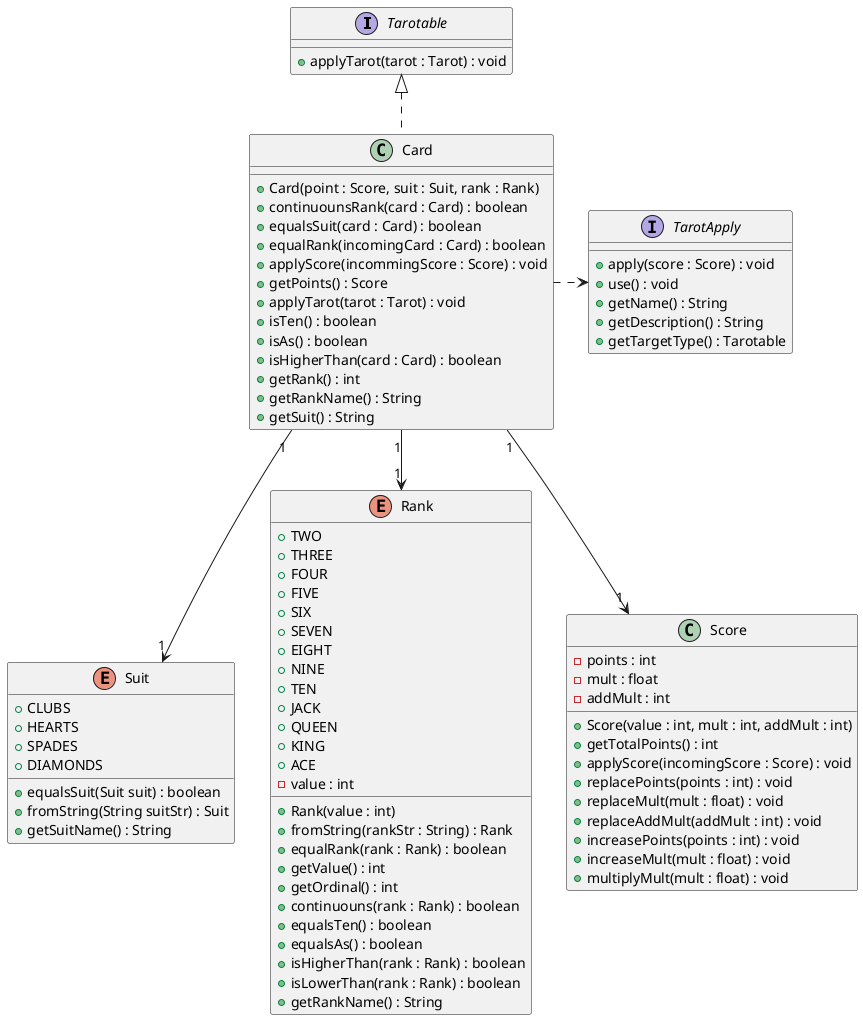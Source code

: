 @startuml

interface Tarotable {
    + applyTarot(tarot : Tarot) : void
}

interface TarotApply {
    + apply(score : Score) : void
    + use() : void
    + getName() : String
    + getDescription() : String
    + getTargetType() : Tarotable
}

enum Suit {
    + CLUBS
    + HEARTS
    + SPADES
    + DIAMONDS
    + equalsSuit(Suit suit) : boolean
    + fromString(String suitStr) : Suit
    + getSuitName() : String
}

enum Rank {
    + TWO
    + THREE
    + FOUR
    + FIVE
    + SIX
    + SEVEN
    + EIGHT
    + NINE
    + TEN
    + JACK
    + QUEEN
    + KING
    + ACE
    - value : int
    + Rank(value : int)
    + fromString(rankStr : String) : Rank
    + equalRank(rank : Rank) : boolean
    + getValue() : int
    + getOrdinal() : int
    + continuouns(rank : Rank) : boolean
    + equalsTen() : boolean
    + equalsAs() : boolean
    + isHigherThan(rank : Rank) : boolean
    + isLowerThan(rank : Rank) : boolean
    + getRankName() : String
}

class Score {
    - points : int
    - mult : float
    - addMult : int

    + Score(value : int, mult : int, addMult : int)
    + getTotalPoints() : int
    + applyScore(incomingScore : Score) : void
    + replacePoints(points : int) : void
    + replaceMult(mult : float) : void
    + replaceAddMult(addMult : int) : void
    + increasePoints(points : int) : void
    + increaseMult(mult : float) : void
    + multiplyMult(mult : float) : void
}

class Card implements Tarotable {
    + Card(point : Score, suit : Suit, rank : Rank)
    + continuounsRank(card : Card) : boolean
    + equalsSuit(card : Card) : boolean
    + equalRank(incomingCard : Card) : boolean
    + applyScore(incommingScore : Score) : void
    + getPoints() : Score
    + applyTarot(tarot : Tarot) : void
    + isTen() : boolean
    + isAs() : boolean
    + isHigherThan(card : Card) : boolean
    + getRank() : int
    + getRankName() : String
    + getSuit() : String
}

Card "1" --> "1" Score
Card "1" --> "1" Suit
Card "1" --> "1" Rank
Card .> TarotApply

@enduml